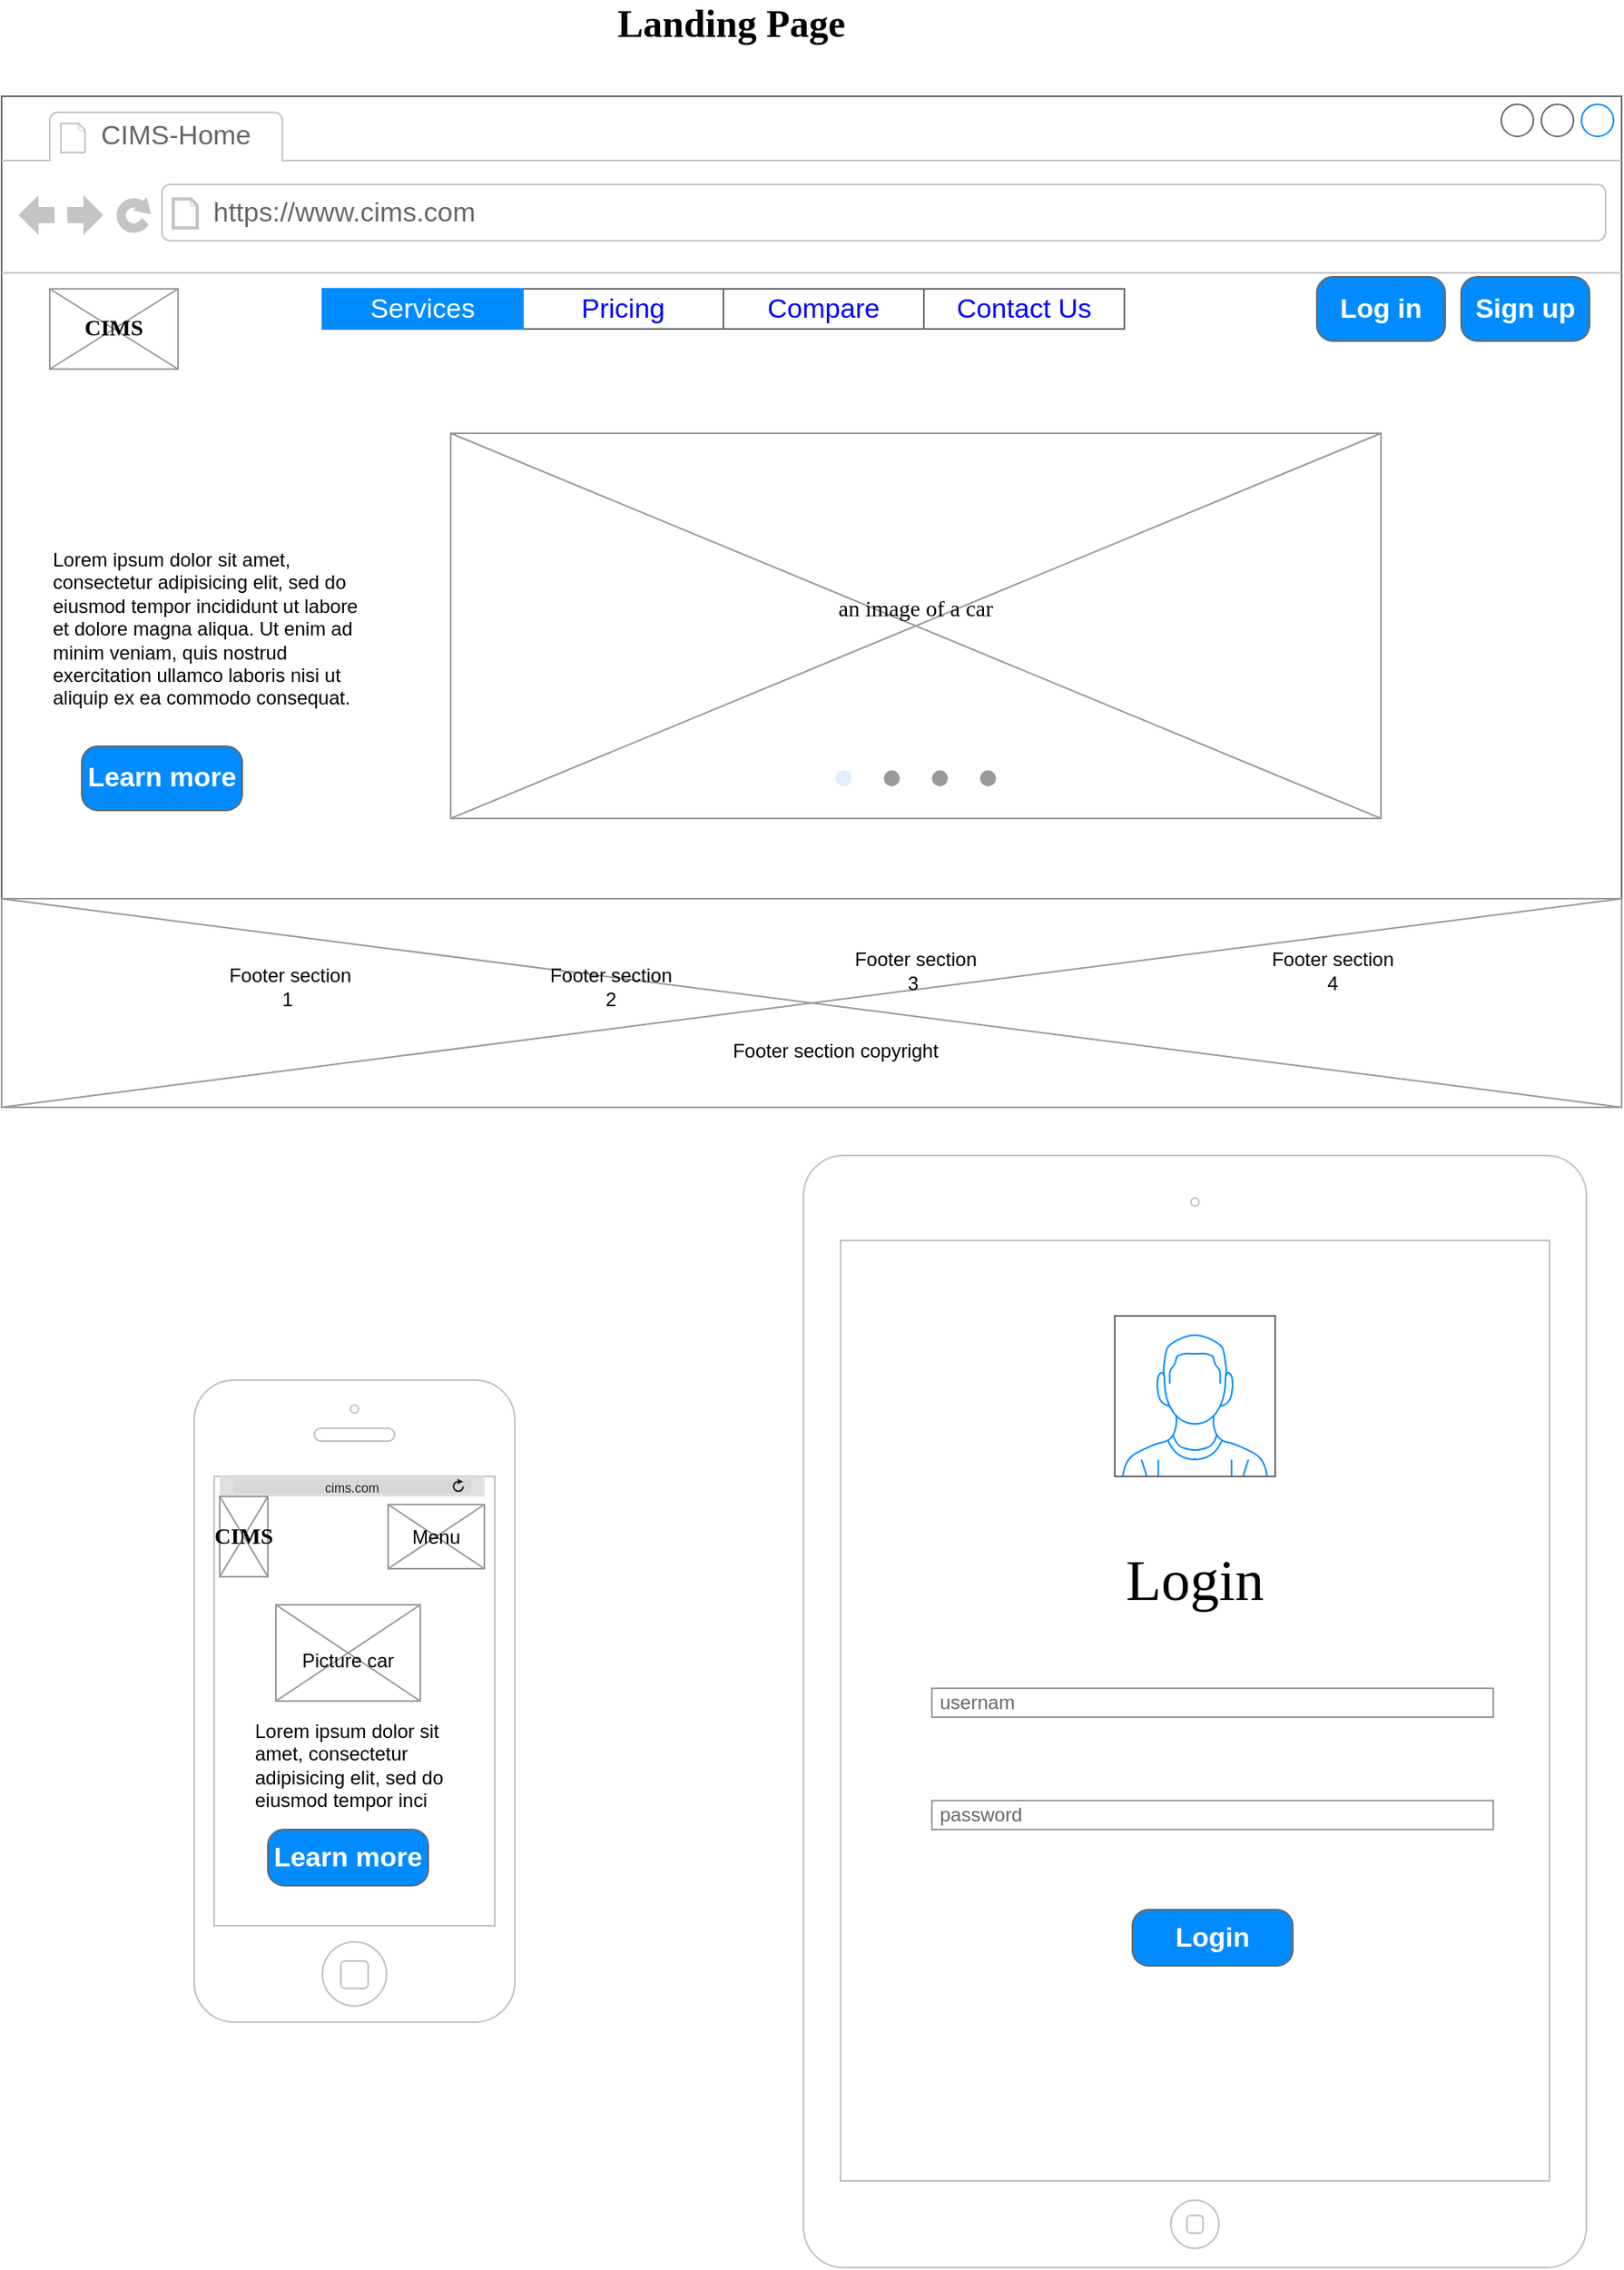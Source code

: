 <mxfile version="24.4.0" type="device">
  <diagram name="Page-1" id="ou8nl3nTqyNiCQRrLd7I">
    <mxGraphModel dx="2131" dy="2107" grid="1" gridSize="10" guides="1" tooltips="1" connect="1" arrows="1" fold="1" page="1" pageScale="1" pageWidth="850" pageHeight="1100" math="0" shadow="0">
      <root>
        <mxCell id="0" />
        <mxCell id="1" parent="0" />
        <mxCell id="09qTs4qGiX6TiiNOw2e3-7" value="" style="strokeWidth=1;shadow=0;dashed=0;align=center;html=1;shape=mxgraph.mockup.containers.browserWindow;rSize=0;strokeColor=#666666;strokeColor2=#008cff;strokeColor3=#c4c4c4;mainText=,;recursiveResize=0;" parent="1" vertex="1">
          <mxGeometry x="330" y="-440" width="1010" height="630" as="geometry" />
        </mxCell>
        <mxCell id="09qTs4qGiX6TiiNOw2e3-8" value="CIMS-Home" style="strokeWidth=1;shadow=0;dashed=0;align=center;html=1;shape=mxgraph.mockup.containers.anchor;fontSize=17;fontColor=#666666;align=left;whiteSpace=wrap;" parent="09qTs4qGiX6TiiNOw2e3-7" vertex="1">
          <mxGeometry x="60" y="12" width="110" height="26" as="geometry" />
        </mxCell>
        <mxCell id="09qTs4qGiX6TiiNOw2e3-9" value="https://www.cims.com" style="strokeWidth=1;shadow=0;dashed=0;align=center;html=1;shape=mxgraph.mockup.containers.anchor;rSize=0;fontSize=17;fontColor=#666666;align=left;" parent="09qTs4qGiX6TiiNOw2e3-7" vertex="1">
          <mxGeometry x="130" y="60" width="250" height="26" as="geometry" />
        </mxCell>
        <mxCell id="09qTs4qGiX6TiiNOw2e3-23" value="" style="strokeWidth=1;shadow=0;dashed=0;align=center;html=1;shape=mxgraph.mockup.text.rrect;rSize=0;strokeColor=#666666;" parent="09qTs4qGiX6TiiNOw2e3-7" vertex="1">
          <mxGeometry x="200" y="120" width="500" height="25" as="geometry" />
        </mxCell>
        <mxCell id="09qTs4qGiX6TiiNOw2e3-24" value="Pricing" style="strokeColor=inherit;fillColor=inherit;gradientColor=inherit;strokeWidth=1;shadow=0;dashed=0;align=center;html=1;shape=mxgraph.mockup.text.rrect;rSize=0;fontSize=17;fontColor=#0000ff;whiteSpace=wrap;" parent="09qTs4qGiX6TiiNOw2e3-23" vertex="1">
          <mxGeometry x="125" width="125" height="25" as="geometry" />
        </mxCell>
        <mxCell id="09qTs4qGiX6TiiNOw2e3-25" value="Compare" style="strokeColor=inherit;fillColor=inherit;gradientColor=inherit;strokeWidth=1;shadow=0;dashed=0;align=center;html=1;shape=mxgraph.mockup.text.rrect;rSize=0;fontSize=17;fontColor=#0000ff;whiteSpace=wrap;" parent="09qTs4qGiX6TiiNOw2e3-23" vertex="1">
          <mxGeometry x="250" width="125" height="25" as="geometry" />
        </mxCell>
        <mxCell id="09qTs4qGiX6TiiNOw2e3-26" value="Contact Us" style="strokeColor=inherit;fillColor=inherit;gradientColor=inherit;strokeWidth=1;shadow=0;dashed=0;align=center;html=1;shape=mxgraph.mockup.text.rrect;rSize=0;fontSize=17;fontColor=#0000ff;whiteSpace=wrap;" parent="09qTs4qGiX6TiiNOw2e3-23" vertex="1">
          <mxGeometry x="375" width="125" height="25" as="geometry" />
        </mxCell>
        <mxCell id="09qTs4qGiX6TiiNOw2e3-27" value="Services" style="strokeWidth=1;shadow=0;dashed=0;align=center;html=1;shape=mxgraph.mockup.text.rrect;rSize=0;fontSize=17;fontColor=#ffffff;fillColor=#008cff;strokeColor=#008cff;whiteSpace=wrap;" parent="09qTs4qGiX6TiiNOw2e3-23" vertex="1">
          <mxGeometry width="125" height="25" as="geometry" />
        </mxCell>
        <mxCell id="09qTs4qGiX6TiiNOw2e3-28" value="" style="verticalLabelPosition=bottom;shadow=0;dashed=0;align=center;html=1;verticalAlign=top;strokeWidth=1;shape=mxgraph.mockup.graphics.simpleIcon;strokeColor=#999999;" parent="09qTs4qGiX6TiiNOw2e3-7" vertex="1">
          <mxGeometry x="30" y="120" width="80" height="50" as="geometry" />
        </mxCell>
        <mxCell id="09qTs4qGiX6TiiNOw2e3-29" value="&lt;b&gt;&lt;font style=&quot;font-size: 14px;&quot; face=&quot;Times New Roman&quot;&gt;CIMS&lt;/font&gt;&lt;/b&gt;" style="text;html=1;align=center;verticalAlign=middle;whiteSpace=wrap;rounded=0;" parent="09qTs4qGiX6TiiNOw2e3-7" vertex="1">
          <mxGeometry x="40" y="130" width="60" height="30" as="geometry" />
        </mxCell>
        <mxCell id="09qTs4qGiX6TiiNOw2e3-30" value="" style="verticalLabelPosition=bottom;shadow=0;dashed=0;align=center;html=1;verticalAlign=top;strokeWidth=1;shape=mxgraph.mockup.graphics.simpleIcon;strokeColor=#999999;" parent="09qTs4qGiX6TiiNOw2e3-7" vertex="1">
          <mxGeometry x="280" y="210" width="580" height="240" as="geometry" />
        </mxCell>
        <mxCell id="09qTs4qGiX6TiiNOw2e3-31" value="&lt;font style=&quot;font-size: 14px;&quot; face=&quot;Times New Roman&quot;&gt;an image of a car&lt;/font&gt;" style="text;html=1;align=center;verticalAlign=middle;whiteSpace=wrap;rounded=0;" parent="09qTs4qGiX6TiiNOw2e3-7" vertex="1">
          <mxGeometry x="460" y="277.5" width="220" height="85" as="geometry" />
        </mxCell>
        <mxCell id="09qTs4qGiX6TiiNOw2e3-33" value="" style="verticalLabelPosition=bottom;shadow=0;dashed=0;align=center;html=1;verticalAlign=top;strokeWidth=1;shape=mxgraph.mockup.navigation.pageControl;fillColor=#999999;strokeColor=#ddeeff;" parent="09qTs4qGiX6TiiNOw2e3-7" vertex="1">
          <mxGeometry x="520" y="410" width="100" height="30" as="geometry" />
        </mxCell>
        <mxCell id="09qTs4qGiX6TiiNOw2e3-34" value="Lorem ipsum dolor sit amet, consectetur adipisicing elit, sed do eiusmod tempor incididunt ut labore et dolore magna aliqua. Ut enim ad minim veniam, quis nostrud exercitation ullamco laboris nisi ut aliquip ex ea commodo consequat.&amp;nbsp;" style="text;spacingTop=-5;whiteSpace=wrap;html=1;align=left;fontSize=12;fontFamily=Helvetica;fillColor=none;strokeColor=none;" parent="09qTs4qGiX6TiiNOw2e3-7" vertex="1">
          <mxGeometry x="30" y="280" width="200" height="130" as="geometry" />
        </mxCell>
        <mxCell id="09qTs4qGiX6TiiNOw2e3-40" value="Log in" style="strokeWidth=1;shadow=0;dashed=0;align=center;html=1;shape=mxgraph.mockup.buttons.button;strokeColor=#666666;fontColor=#ffffff;mainText=;buttonStyle=round;fontSize=17;fontStyle=1;fillColor=#008cff;whiteSpace=wrap;" parent="09qTs4qGiX6TiiNOw2e3-7" vertex="1">
          <mxGeometry x="820" y="112.5" width="80" height="40" as="geometry" />
        </mxCell>
        <mxCell id="09qTs4qGiX6TiiNOw2e3-41" value="Sign up" style="strokeWidth=1;shadow=0;dashed=0;align=center;html=1;shape=mxgraph.mockup.buttons.button;strokeColor=#666666;fontColor=#ffffff;mainText=;buttonStyle=round;fontSize=17;fontStyle=1;fillColor=#008cff;whiteSpace=wrap;" parent="09qTs4qGiX6TiiNOw2e3-7" vertex="1">
          <mxGeometry x="910" y="112.5" width="80" height="40" as="geometry" />
        </mxCell>
        <mxCell id="09qTs4qGiX6TiiNOw2e3-42" value="Learn more" style="strokeWidth=1;shadow=0;dashed=0;align=center;html=1;shape=mxgraph.mockup.buttons.button;strokeColor=#666666;fontColor=#ffffff;mainText=;buttonStyle=round;fontSize=17;fontStyle=1;fillColor=#008cff;whiteSpace=wrap;" parent="09qTs4qGiX6TiiNOw2e3-7" vertex="1">
          <mxGeometry x="50" y="405" width="100" height="40" as="geometry" />
        </mxCell>
        <mxCell id="09qTs4qGiX6TiiNOw2e3-53" value="" style="verticalLabelPosition=bottom;shadow=0;dashed=0;align=center;html=1;verticalAlign=top;strokeWidth=1;shape=mxgraph.mockup.graphics.simpleIcon;strokeColor=#999999;" parent="09qTs4qGiX6TiiNOw2e3-7" vertex="1">
          <mxGeometry y="500" width="1010" height="130" as="geometry" />
        </mxCell>
        <mxCell id="09qTs4qGiX6TiiNOw2e3-54" value="Footer section 1&amp;nbsp;" style="text;html=1;align=center;verticalAlign=middle;whiteSpace=wrap;rounded=0;" parent="09qTs4qGiX6TiiNOw2e3-7" vertex="1">
          <mxGeometry x="140" y="540" width="80" height="30" as="geometry" />
        </mxCell>
        <mxCell id="09qTs4qGiX6TiiNOw2e3-58" value="Footer section 2" style="text;html=1;align=center;verticalAlign=middle;whiteSpace=wrap;rounded=0;" parent="09qTs4qGiX6TiiNOw2e3-7" vertex="1">
          <mxGeometry x="340" y="540" width="80" height="30" as="geometry" />
        </mxCell>
        <mxCell id="09qTs4qGiX6TiiNOw2e3-57" value="Footer section 3&amp;nbsp;" style="text;html=1;align=center;verticalAlign=middle;whiteSpace=wrap;rounded=0;" parent="09qTs4qGiX6TiiNOw2e3-7" vertex="1">
          <mxGeometry x="530" y="530" width="80" height="30" as="geometry" />
        </mxCell>
        <mxCell id="09qTs4qGiX6TiiNOw2e3-56" value="Footer section 4" style="text;html=1;align=center;verticalAlign=middle;whiteSpace=wrap;rounded=0;" parent="09qTs4qGiX6TiiNOw2e3-7" vertex="1">
          <mxGeometry x="790" y="530" width="80" height="30" as="geometry" />
        </mxCell>
        <mxCell id="09qTs4qGiX6TiiNOw2e3-55" value="Footer section copyright" style="text;html=1;align=center;verticalAlign=middle;whiteSpace=wrap;rounded=0;" parent="09qTs4qGiX6TiiNOw2e3-7" vertex="1">
          <mxGeometry x="280" y="580" width="480" height="30" as="geometry" />
        </mxCell>
        <mxCell id="09qTs4qGiX6TiiNOw2e3-10" value="&lt;font face=&quot;Times New Roman&quot; style=&quot;font-size: 24px;&quot;&gt;&lt;b&gt;Landing Page&lt;/b&gt;&lt;/font&gt;" style="text;html=1;align=center;verticalAlign=middle;whiteSpace=wrap;rounded=0;" parent="1" vertex="1">
          <mxGeometry x="360" y="-500" width="850" height="30" as="geometry" />
        </mxCell>
        <mxCell id="VM5_dwGP6nj6GCOUaIYR-1" style="edgeStyle=orthogonalEdgeStyle;rounded=0;orthogonalLoop=1;jettySize=auto;html=1;exitX=0.5;exitY=1;exitDx=0;exitDy=0;" edge="1" parent="1" source="09qTs4qGiX6TiiNOw2e3-10" target="09qTs4qGiX6TiiNOw2e3-10">
          <mxGeometry relative="1" as="geometry" />
        </mxCell>
        <mxCell id="VM5_dwGP6nj6GCOUaIYR-2" value="" style="html=1;verticalLabelPosition=bottom;labelBackgroundColor=#ffffff;verticalAlign=top;shadow=0;dashed=0;strokeWidth=1;shape=mxgraph.ios7.misc.iphone;strokeColor=#c0c0c0;" vertex="1" parent="1">
          <mxGeometry x="450" y="360" width="200" height="400" as="geometry" />
        </mxCell>
        <mxCell id="VM5_dwGP6nj6GCOUaIYR-3" value="" style="html=1;verticalLabelPosition=bottom;labelBackgroundColor=#ffffff;verticalAlign=top;shadow=0;dashed=0;strokeWidth=1;shape=mxgraph.ios7.misc.ipad10inch;strokeColor=#c0c0c0;" vertex="1" parent="1">
          <mxGeometry x="830" y="220" width="488" height="693" as="geometry" />
        </mxCell>
        <mxCell id="VM5_dwGP6nj6GCOUaIYR-5" value="cims.com" style="html=1;strokeWidth=1;shadow=0;dashed=0;shape=mxgraph.ios7ui.url;fillColor=#e0e0e0;strokeColor=#c0c0c0;buttonText=;strokeColor2=#222222;fontColor=#222222;fontSize=8;spacingTop=2;align=center;whiteSpace=wrap;" vertex="1" parent="1">
          <mxGeometry x="466" y="420" width="165" height="12.5" as="geometry" />
        </mxCell>
        <mxCell id="VM5_dwGP6nj6GCOUaIYR-6" value="" style="verticalLabelPosition=bottom;shadow=0;dashed=0;align=center;html=1;verticalAlign=top;strokeWidth=1;shape=mxgraph.mockup.graphics.simpleIcon;strokeColor=#999999;" vertex="1" parent="1">
          <mxGeometry x="501" y="500" width="90" height="60" as="geometry" />
        </mxCell>
        <mxCell id="VM5_dwGP6nj6GCOUaIYR-7" value="" style="verticalLabelPosition=bottom;shadow=0;dashed=0;align=center;html=1;verticalAlign=top;strokeWidth=1;shape=mxgraph.mockup.graphics.simpleIcon;strokeColor=#999999;" vertex="1" parent="1">
          <mxGeometry x="466" y="432.5" width="30" height="50" as="geometry" />
        </mxCell>
        <mxCell id="VM5_dwGP6nj6GCOUaIYR-8" value="&lt;b&gt;&lt;font style=&quot;font-size: 14px;&quot; face=&quot;Times New Roman&quot;&gt;CIMS&lt;/font&gt;&lt;/b&gt;" style="text;html=1;align=center;verticalAlign=middle;whiteSpace=wrap;rounded=0;" vertex="1" parent="1">
          <mxGeometry x="476" y="442.5" width="10" height="30" as="geometry" />
        </mxCell>
        <mxCell id="VM5_dwGP6nj6GCOUaIYR-9" value="Lorem ipsum dolor sit amet, consectetur adipisicing elit, sed do eiusmod tempor inci&amp;nbsp;" style="text;spacingTop=-5;whiteSpace=wrap;html=1;align=left;fontSize=12;fontFamily=Helvetica;fillColor=none;strokeColor=none;" vertex="1" parent="1">
          <mxGeometry x="486" y="570" width="130" height="57.5" as="geometry" />
        </mxCell>
        <mxCell id="VM5_dwGP6nj6GCOUaIYR-10" value="Learn more" style="strokeWidth=1;shadow=0;dashed=0;align=center;html=1;shape=mxgraph.mockup.buttons.button;strokeColor=#666666;fontColor=#ffffff;mainText=;buttonStyle=round;fontSize=17;fontStyle=1;fillColor=#008cff;whiteSpace=wrap;" vertex="1" parent="1">
          <mxGeometry x="496" y="640" width="100" height="35" as="geometry" />
        </mxCell>
        <mxCell id="VM5_dwGP6nj6GCOUaIYR-11" value="" style="verticalLabelPosition=bottom;shadow=0;dashed=0;align=center;html=1;verticalAlign=top;strokeWidth=1;shape=mxgraph.mockup.graphics.simpleIcon;strokeColor=#999999;" vertex="1" parent="1">
          <mxGeometry x="571" y="437.5" width="60" height="40" as="geometry" />
        </mxCell>
        <mxCell id="VM5_dwGP6nj6GCOUaIYR-12" value="Menu" style="text;html=1;align=center;verticalAlign=middle;whiteSpace=wrap;rounded=0;" vertex="1" parent="1">
          <mxGeometry x="571" y="442.5" width="60" height="30" as="geometry" />
        </mxCell>
        <mxCell id="VM5_dwGP6nj6GCOUaIYR-13" value="Picture car" style="text;html=1;align=center;verticalAlign=middle;whiteSpace=wrap;rounded=0;" vertex="1" parent="1">
          <mxGeometry x="516" y="520" width="60" height="30" as="geometry" />
        </mxCell>
        <mxCell id="VM5_dwGP6nj6GCOUaIYR-15" value="usernam" style="strokeWidth=1;shadow=0;dashed=0;align=center;html=1;shape=mxgraph.mockup.forms.rrect;fillColor=#ffffff;rSize=0;fontColor=#666666;align=left;spacingLeft=3;strokeColor=#999999;" vertex="1" parent="1">
          <mxGeometry x="910" y="552" width="350" height="18" as="geometry" />
        </mxCell>
        <mxCell id="VM5_dwGP6nj6GCOUaIYR-17" value="password" style="strokeWidth=1;shadow=0;dashed=0;align=center;html=1;shape=mxgraph.mockup.forms.rrect;fillColor=#ffffff;rSize=0;fontColor=#666666;align=left;spacingLeft=3;strokeColor=#999999;" vertex="1" parent="1">
          <mxGeometry x="910" y="622" width="350" height="18" as="geometry" />
        </mxCell>
        <mxCell id="VM5_dwGP6nj6GCOUaIYR-25" value="Login" style="strokeWidth=1;shadow=0;dashed=0;align=center;html=1;shape=mxgraph.mockup.buttons.button;strokeColor=#666666;fontColor=#ffffff;mainText=;buttonStyle=round;fontSize=17;fontStyle=1;fillColor=#008cff;whiteSpace=wrap;" vertex="1" parent="1">
          <mxGeometry x="1035" y="690" width="100" height="35" as="geometry" />
        </mxCell>
        <mxCell id="VM5_dwGP6nj6GCOUaIYR-27" value="" style="verticalLabelPosition=bottom;shadow=0;dashed=0;align=center;html=1;verticalAlign=top;strokeWidth=1;shape=mxgraph.mockup.containers.userMale;strokeColor=#666666;strokeColor2=#008cff;" vertex="1" parent="1">
          <mxGeometry x="1024" y="320" width="100" height="100" as="geometry" />
        </mxCell>
        <mxCell id="VM5_dwGP6nj6GCOUaIYR-28" value="&lt;font face=&quot;Times New Roman&quot;&gt;&lt;span style=&quot;font-size: 36px;&quot;&gt;Login&lt;/span&gt;&lt;/font&gt;" style="text;html=1;align=center;verticalAlign=middle;whiteSpace=wrap;rounded=0;" vertex="1" parent="1">
          <mxGeometry x="994" y="470" width="160" height="30" as="geometry" />
        </mxCell>
      </root>
    </mxGraphModel>
  </diagram>
</mxfile>
